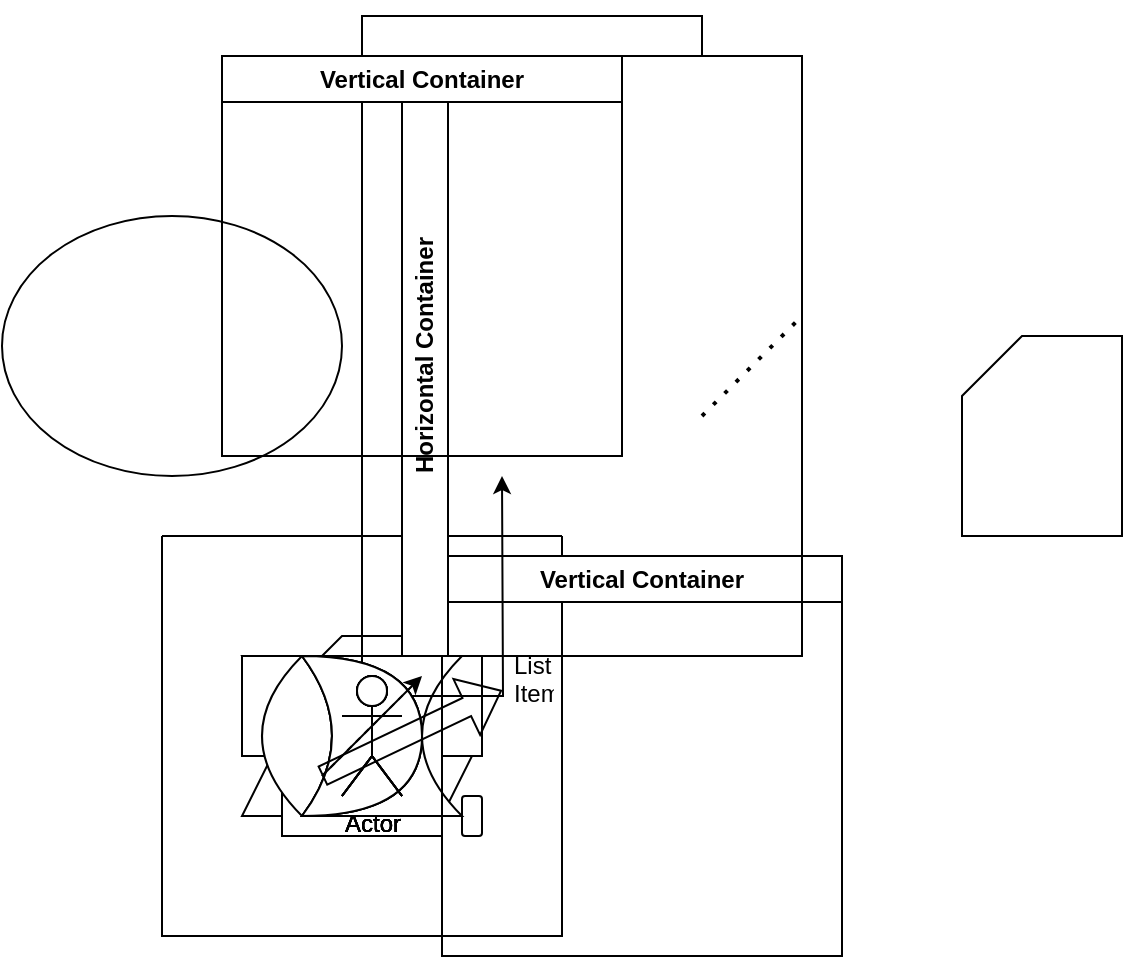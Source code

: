 <mxfile version="21.8.0" type="github">
  <diagram name="第 1 页" id="9w5-ZJL8ofbwCPxaKWPm">
    <mxGraphModel dx="1221" dy="769" grid="1" gridSize="10" guides="1" tooltips="1" connect="1" arrows="1" fold="1" page="1" pageScale="1" pageWidth="827" pageHeight="1169" math="0" shadow="0">
      <root>
        <mxCell id="0" />
        <mxCell id="1" parent="0" />
        <mxCell id="3OinJlyTDjb_Q1BXKrCD-1" value="" style="ellipse;whiteSpace=wrap;html=1;" vertex="1" parent="1">
          <mxGeometry x="230" y="140" width="170" height="130" as="geometry" />
        </mxCell>
        <mxCell id="3OinJlyTDjb_Q1BXKrCD-2" value="" style="ellipse;whiteSpace=wrap;html=1;aspect=fixed;" vertex="1" parent="1">
          <mxGeometry x="370" y="360" width="80" height="80" as="geometry" />
        </mxCell>
        <mxCell id="3OinJlyTDjb_Q1BXKrCD-3" value="" style="whiteSpace=wrap;html=1;aspect=fixed;" vertex="1" parent="1">
          <mxGeometry x="370" y="360" width="80" height="80" as="geometry" />
        </mxCell>
        <mxCell id="3OinJlyTDjb_Q1BXKrCD-4" value="" style="rounded=1;whiteSpace=wrap;html=1;" vertex="1" parent="1">
          <mxGeometry x="460" y="430" width="10" height="20" as="geometry" />
        </mxCell>
        <mxCell id="3OinJlyTDjb_Q1BXKrCD-5" value="" style="shape=step;perimeter=stepPerimeter;whiteSpace=wrap;html=1;fixedSize=1;" vertex="1" parent="1">
          <mxGeometry x="350" y="360" width="120" height="80" as="geometry" />
        </mxCell>
        <mxCell id="3OinJlyTDjb_Q1BXKrCD-6" value="" style="shape=callout;whiteSpace=wrap;html=1;perimeter=calloutPerimeter;" vertex="1" parent="1">
          <mxGeometry x="350" y="360" width="120" height="80" as="geometry" />
        </mxCell>
        <mxCell id="3OinJlyTDjb_Q1BXKrCD-7" value="" style="shape=card;whiteSpace=wrap;html=1;" vertex="1" parent="1">
          <mxGeometry x="370" y="350" width="80" height="100" as="geometry" />
        </mxCell>
        <mxCell id="3OinJlyTDjb_Q1BXKrCD-8" value="" style="swimlane;startSize=0;" vertex="1" parent="1">
          <mxGeometry x="310" y="300" width="200" height="200" as="geometry" />
        </mxCell>
        <mxCell id="3OinJlyTDjb_Q1BXKrCD-9" value="" style="swimlane;startSize=0;" vertex="1" parent="1">
          <mxGeometry x="310" y="300" width="200" height="200" as="geometry" />
        </mxCell>
        <mxCell id="3OinJlyTDjb_Q1BXKrCD-10" value="" style="shape=dataStorage;whiteSpace=wrap;html=1;fixedSize=1;" vertex="1" parent="1">
          <mxGeometry x="360" y="360" width="100" height="80" as="geometry" />
        </mxCell>
        <mxCell id="3OinJlyTDjb_Q1BXKrCD-12" value="Vertical Container" style="swimlane;whiteSpace=wrap;html=1;" vertex="1" parent="1">
          <mxGeometry x="450" y="310" width="200" height="200" as="geometry" />
        </mxCell>
        <mxCell id="3OinJlyTDjb_Q1BXKrCD-29" style="edgeStyle=orthogonalEdgeStyle;rounded=0;orthogonalLoop=1;jettySize=auto;html=1;exitX=0.75;exitY=0;exitDx=0;exitDy=0;" edge="1" parent="1" source="3OinJlyTDjb_Q1BXKrCD-13">
          <mxGeometry relative="1" as="geometry">
            <mxPoint x="480" y="270" as="targetPoint" />
          </mxGeometry>
        </mxCell>
        <mxCell id="3OinJlyTDjb_Q1BXKrCD-13" value="Horizontal Container" style="swimlane;horizontal=0;whiteSpace=wrap;html=1;" vertex="1" parent="1">
          <mxGeometry x="430" y="60" width="200" height="300" as="geometry" />
        </mxCell>
        <mxCell id="3OinJlyTDjb_Q1BXKrCD-11" value="Vertical Container" style="swimlane;whiteSpace=wrap;html=1;" vertex="1" parent="3OinJlyTDjb_Q1BXKrCD-13">
          <mxGeometry x="-90" width="200" height="200" as="geometry" />
        </mxCell>
        <mxCell id="3OinJlyTDjb_Q1BXKrCD-14" value="" style="shape=xor;whiteSpace=wrap;html=1;" vertex="1" parent="1">
          <mxGeometry x="380" y="360" width="60" height="80" as="geometry" />
        </mxCell>
        <mxCell id="3OinJlyTDjb_Q1BXKrCD-15" value="Actor" style="shape=umlActor;verticalLabelPosition=bottom;verticalAlign=top;html=1;outlineConnect=0;" vertex="1" parent="1">
          <mxGeometry x="400" y="370" width="30" height="60" as="geometry" />
        </mxCell>
        <mxCell id="3OinJlyTDjb_Q1BXKrCD-16" value="" style="shape=xor;whiteSpace=wrap;html=1;" vertex="1" parent="1">
          <mxGeometry x="380" y="360" width="60" height="80" as="geometry" />
        </mxCell>
        <mxCell id="3OinJlyTDjb_Q1BXKrCD-17" value="" style="shape=xor;whiteSpace=wrap;html=1;" vertex="1" parent="1">
          <mxGeometry x="380" y="360" width="60" height="80" as="geometry" />
        </mxCell>
        <mxCell id="3OinJlyTDjb_Q1BXKrCD-18" value="Actor" style="shape=umlActor;verticalLabelPosition=bottom;verticalAlign=top;html=1;outlineConnect=0;" vertex="1" parent="1">
          <mxGeometry x="400" y="370" width="30" height="60" as="geometry" />
        </mxCell>
        <mxCell id="3OinJlyTDjb_Q1BXKrCD-19" value="Actor" style="shape=umlActor;verticalLabelPosition=bottom;verticalAlign=top;html=1;outlineConnect=0;" vertex="1" parent="1">
          <mxGeometry x="400" y="370" width="30" height="60" as="geometry" />
        </mxCell>
        <mxCell id="3OinJlyTDjb_Q1BXKrCD-20" value="Actor" style="shape=umlActor;verticalLabelPosition=bottom;verticalAlign=top;html=1;outlineConnect=0;" vertex="1" parent="1">
          <mxGeometry x="400" y="370" width="30" height="60" as="geometry" />
        </mxCell>
        <mxCell id="3OinJlyTDjb_Q1BXKrCD-21" value="Actor" style="shape=umlActor;verticalLabelPosition=bottom;verticalAlign=top;html=1;outlineConnect=0;" vertex="1" parent="1">
          <mxGeometry x="400" y="370" width="30" height="60" as="geometry" />
        </mxCell>
        <mxCell id="3OinJlyTDjb_Q1BXKrCD-22" value="Actor" style="shape=umlActor;verticalLabelPosition=bottom;verticalAlign=top;html=1;outlineConnect=0;" vertex="1" parent="1">
          <mxGeometry x="400" y="370" width="30" height="60" as="geometry" />
        </mxCell>
        <mxCell id="3OinJlyTDjb_Q1BXKrCD-23" value="" style="shape=card;whiteSpace=wrap;html=1;" vertex="1" parent="1">
          <mxGeometry x="710" y="200" width="80" height="100" as="geometry" />
        </mxCell>
        <mxCell id="3OinJlyTDjb_Q1BXKrCD-24" value="" style="endArrow=classic;html=1;rounded=0;" edge="1" parent="1">
          <mxGeometry width="50" height="50" relative="1" as="geometry">
            <mxPoint x="390" y="420" as="sourcePoint" />
            <mxPoint x="440" y="370" as="targetPoint" />
          </mxGeometry>
        </mxCell>
        <mxCell id="3OinJlyTDjb_Q1BXKrCD-25" value="" style="shape=flexArrow;endArrow=classic;html=1;rounded=0;" edge="1" parent="1" target="3OinJlyTDjb_Q1BXKrCD-26">
          <mxGeometry width="50" height="50" relative="1" as="geometry">
            <mxPoint x="390" y="420" as="sourcePoint" />
            <mxPoint x="440" y="370" as="targetPoint" />
          </mxGeometry>
        </mxCell>
        <mxCell id="3OinJlyTDjb_Q1BXKrCD-26" value="List Item" style="text;strokeColor=none;fillColor=none;align=left;verticalAlign=middle;spacingLeft=4;spacingRight=4;overflow=hidden;points=[[0,0.5],[1,0.5]];portConstraint=eastwest;rotatable=0;whiteSpace=wrap;html=1;" vertex="1" parent="1">
          <mxGeometry x="480" y="355" width="30" height="30" as="geometry" />
        </mxCell>
        <mxCell id="3OinJlyTDjb_Q1BXKrCD-27" value="" style="endArrow=none;dashed=1;html=1;rounded=0;" edge="1" parent="1">
          <mxGeometry width="50" height="50" relative="1" as="geometry">
            <mxPoint x="390" y="420" as="sourcePoint" />
            <mxPoint x="440" y="370" as="targetPoint" />
          </mxGeometry>
        </mxCell>
        <mxCell id="3OinJlyTDjb_Q1BXKrCD-28" value="" style="endArrow=none;dashed=1;html=1;dashPattern=1 3;strokeWidth=2;rounded=0;" edge="1" parent="1">
          <mxGeometry width="50" height="50" relative="1" as="geometry">
            <mxPoint x="580" y="240" as="sourcePoint" />
            <mxPoint x="630" y="190" as="targetPoint" />
          </mxGeometry>
        </mxCell>
      </root>
    </mxGraphModel>
  </diagram>
</mxfile>
